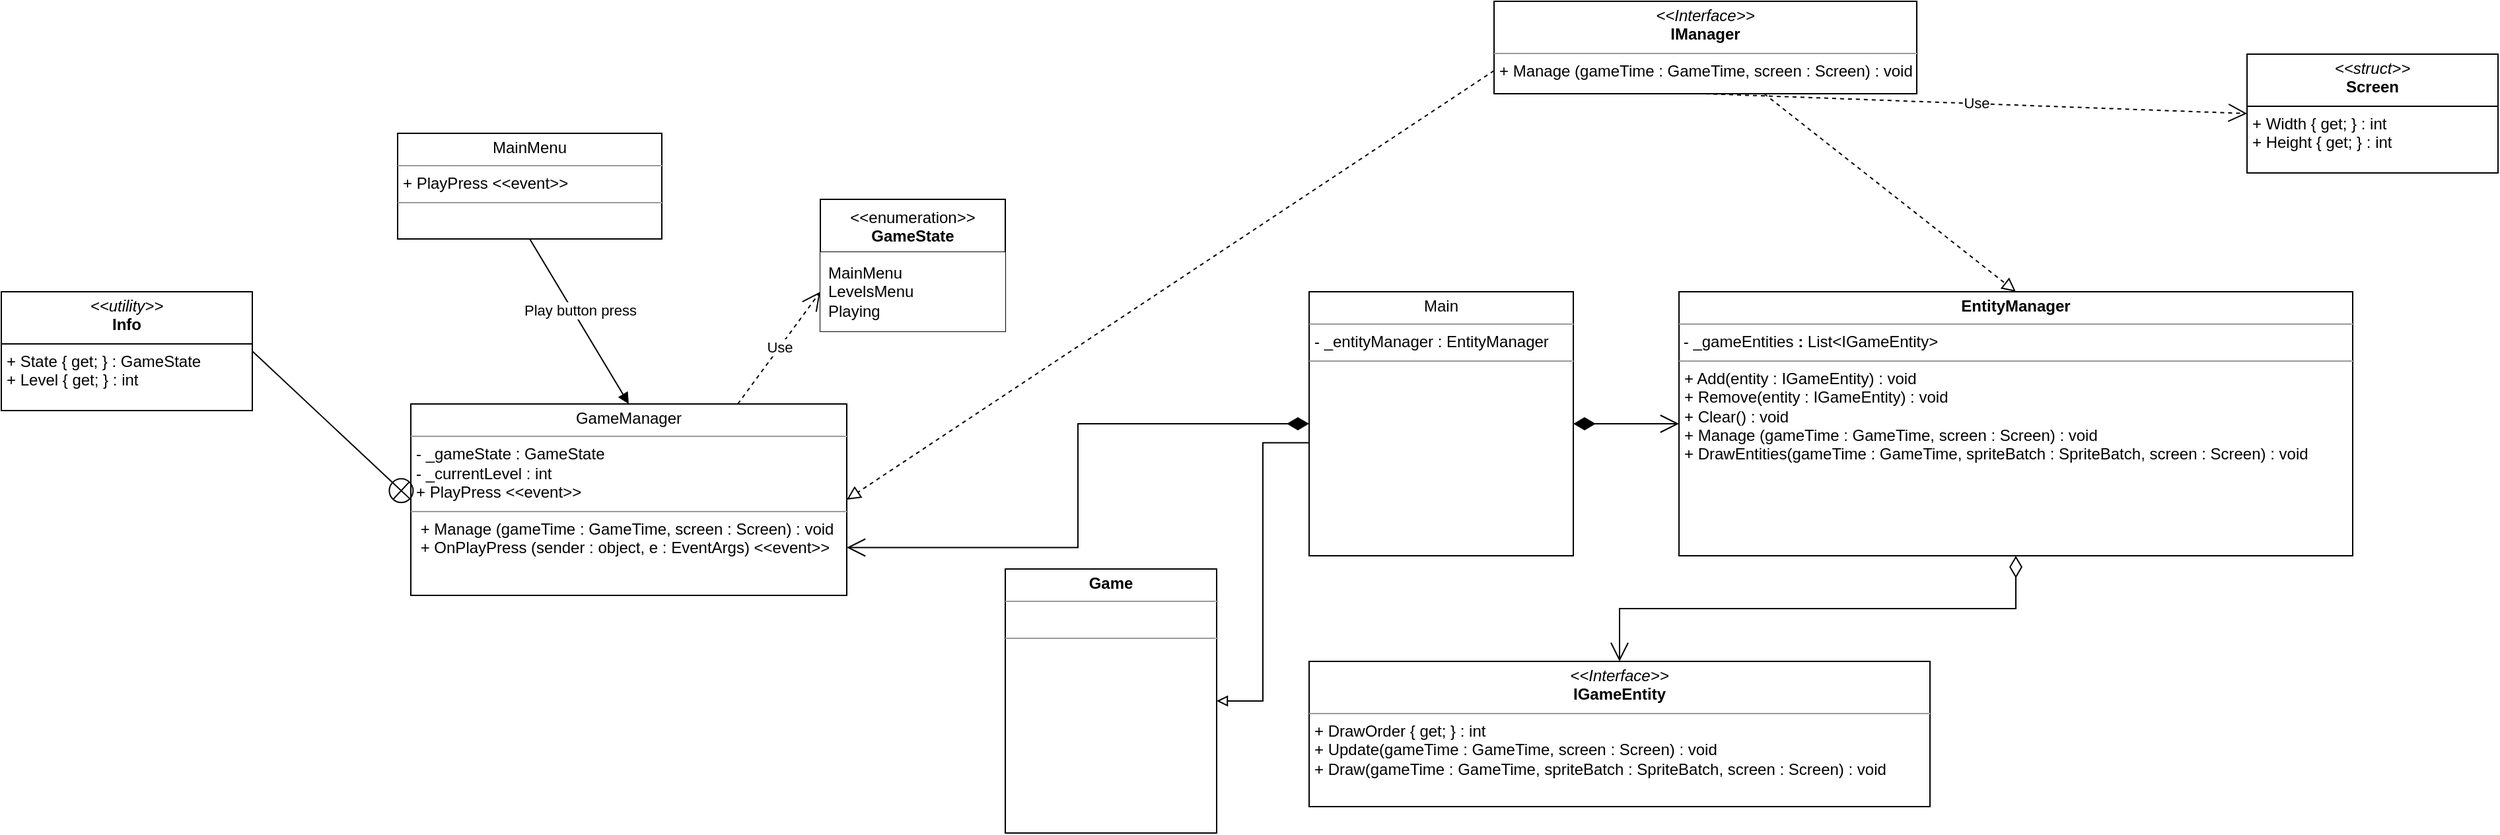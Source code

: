 <mxfile version="24.0.1" type="github">
  <diagram name="Страница — 1" id="EISbMjJNOuyy9u4AKIzm">
    <mxGraphModel dx="2062" dy="666" grid="1" gridSize="10" guides="1" tooltips="1" connect="1" arrows="1" fold="1" page="1" pageScale="1" pageWidth="827" pageHeight="1169" math="0" shadow="0">
      <root>
        <mxCell id="0" />
        <mxCell id="1" parent="0" />
        <mxCell id="WkRKGf30HELfejT5JC6U-2" value="&lt;p style=&quot;margin:0px;margin-top:4px;text-align:center;&quot;&gt;&lt;i&gt;&amp;lt;&amp;lt;Interface&amp;gt;&amp;gt;&lt;/i&gt;&lt;br&gt;&lt;b&gt;IGameEntity&lt;/b&gt;&lt;/p&gt;&lt;hr size=&quot;1&quot;&gt;&lt;p style=&quot;margin:0px;margin-left:4px;&quot;&gt;+ DrawOrder { get; } : int&lt;/p&gt;&lt;p style=&quot;margin:0px;margin-left:4px;&quot;&gt;+ Update(gameTime : GameTime, screen : Screen) : void&lt;/p&gt;&lt;p style=&quot;margin:0px;margin-left:4px;&quot;&gt;+ Draw(gameTime : GameTime, spriteBatch : SpriteBatch, screen : Screen) : void&lt;/p&gt;" style="verticalAlign=top;align=left;overflow=fill;fontSize=12;fontFamily=Helvetica;html=1;whiteSpace=wrap;" parent="1" vertex="1">
          <mxGeometry x="260" y="680" width="470" height="110" as="geometry" />
        </mxCell>
        <mxCell id="WkRKGf30HELfejT5JC6U-4" style="edgeStyle=orthogonalEdgeStyle;rounded=0;orthogonalLoop=1;jettySize=auto;html=1;endArrow=block;endFill=0;entryX=1;entryY=0.5;entryDx=0;entryDy=0;exitX=0.012;exitY=0.572;exitDx=0;exitDy=0;exitPerimeter=0;" parent="1" source="WkRKGf30HELfejT5JC6U-5" target="WkRKGf30HELfejT5JC6U-6" edge="1">
          <mxGeometry relative="1" as="geometry">
            <mxPoint x="20" y="450" as="targetPoint" />
            <Array as="points" />
          </mxGeometry>
        </mxCell>
        <mxCell id="WkRKGf30HELfejT5JC6U-5" value="&lt;p style=&quot;margin:0px;margin-top:4px;text-align:center;&quot;&gt;Main&lt;br&gt;&lt;/p&gt;&lt;hr size=&quot;1&quot;&gt;&lt;p style=&quot;margin:0px;margin-left:4px;&quot;&gt;- _entityManager : EntityManager&lt;/p&gt;&lt;hr size=&quot;1&quot;&gt;&lt;p style=&quot;margin:0px;margin-left:4px;&quot;&gt;&amp;nbsp;&lt;/p&gt;" style="verticalAlign=top;align=left;overflow=fill;fontSize=12;fontFamily=Helvetica;html=1;whiteSpace=wrap;" parent="1" vertex="1">
          <mxGeometry x="260" y="400" width="200" height="200" as="geometry" />
        </mxCell>
        <mxCell id="WkRKGf30HELfejT5JC6U-6" value="&lt;p style=&quot;margin:0px;margin-top:4px;text-align:center;&quot;&gt;&lt;b&gt;Game&lt;/b&gt;&lt;/p&gt;&lt;hr size=&quot;1&quot;&gt;&lt;p style=&quot;margin:0px;margin-left:4px;&quot;&gt;&amp;nbsp;&lt;/p&gt;&lt;hr size=&quot;1&quot;&gt;&lt;p style=&quot;margin:0px;margin-left:4px;&quot;&gt;&amp;nbsp;&lt;/p&gt;" style="verticalAlign=top;align=left;overflow=fill;fontSize=12;fontFamily=Helvetica;html=1;whiteSpace=wrap;" parent="1" vertex="1">
          <mxGeometry x="30" y="610" width="160" height="200" as="geometry" />
        </mxCell>
        <mxCell id="WkRKGf30HELfejT5JC6U-7" value="&lt;p style=&quot;margin:0px;margin-top:4px;text-align:center;&quot;&gt;&lt;b&gt;EntityManager&lt;/b&gt;&lt;/p&gt;&lt;hr size=&quot;1&quot;&gt;&lt;p style=&quot;margin:0px;margin-left:4px;&quot;&gt;&lt;/p&gt;&lt;b style=&quot;border-color: var(--border-color); text-align: center;&quot;&gt;&amp;nbsp;&lt;/b&gt;&lt;span style=&quot;border-color: var(--border-color); text-align: center;&quot;&gt;- &lt;/span&gt;&lt;span style=&quot;border-color: var(--border-color); text-align: center;&quot;&gt;_gameEntities &lt;/span&gt;&lt;b style=&quot;border-color: var(--border-color); text-align: center;&quot;&gt;: &lt;/b&gt;&lt;span style=&quot;border-color: var(--border-color); text-align: center;&quot;&gt;List&amp;lt;IGameEntity&amp;gt;&lt;br&gt;&lt;/span&gt;&lt;hr size=&quot;1&quot;&gt;&lt;p style=&quot;margin:0px;margin-left:4px;&quot;&gt;+ Add(entity : IGameEntity) : void&lt;/p&gt;&lt;p style=&quot;margin:0px;margin-left:4px;&quot;&gt;+ Remove(entity : IGameEntity) : void&lt;/p&gt;&lt;p style=&quot;margin:0px;margin-left:4px;&quot;&gt;+ Clear() : void&lt;/p&gt;&lt;p style=&quot;margin:0px;margin-left:4px;&quot;&gt;+ Manage (gameTime : GameTime, screen : Screen) : void&lt;/p&gt;&lt;p style=&quot;margin:0px;margin-left:4px;&quot;&gt;+ DrawEntities(gameTime : GameTime, spriteBatch : SpriteBatch, screen : Screen) : void&lt;/p&gt;" style="verticalAlign=top;align=left;overflow=fill;fontSize=12;fontFamily=Helvetica;html=1;whiteSpace=wrap;" parent="1" vertex="1">
          <mxGeometry x="540" y="400" width="510" height="200" as="geometry" />
        </mxCell>
        <mxCell id="WkRKGf30HELfejT5JC6U-8" value="" style="endArrow=open;html=1;endSize=12;startArrow=diamondThin;startSize=14;startFill=0;edgeStyle=orthogonalEdgeStyle;align=left;verticalAlign=bottom;rounded=0;exitX=0.5;exitY=1;exitDx=0;exitDy=0;entryX=0.5;entryY=0;entryDx=0;entryDy=0;" parent="1" source="WkRKGf30HELfejT5JC6U-7" target="WkRKGf30HELfejT5JC6U-2" edge="1">
          <mxGeometry x="-0.493" y="20" relative="1" as="geometry">
            <mxPoint x="390" y="640" as="sourcePoint" />
            <mxPoint x="550" y="640" as="targetPoint" />
            <mxPoint as="offset" />
          </mxGeometry>
        </mxCell>
        <mxCell id="WkRKGf30HELfejT5JC6U-9" value="" style="endArrow=open;html=1;endSize=12;startArrow=diamondThin;startSize=14;startFill=1;edgeStyle=orthogonalEdgeStyle;align=left;verticalAlign=bottom;rounded=0;entryX=0;entryY=0.5;entryDx=0;entryDy=0;exitX=1;exitY=0.5;exitDx=0;exitDy=0;" parent="1" source="WkRKGf30HELfejT5JC6U-5" target="WkRKGf30HELfejT5JC6U-7" edge="1">
          <mxGeometry x="-1" y="3" relative="1" as="geometry">
            <mxPoint x="390" y="440" as="sourcePoint" />
            <mxPoint x="550" y="440" as="targetPoint" />
          </mxGeometry>
        </mxCell>
        <mxCell id="alK7boZIeArMXrxe7pY8-1" value="&amp;lt;&amp;lt;enumeration&amp;gt;&amp;gt;&lt;br&gt;&lt;b&gt;GameState&lt;/b&gt;" style="swimlane;fontStyle=0;align=center;verticalAlign=top;childLayout=stackLayout;horizontal=1;startSize=40;horizontalStack=0;resizeParent=1;resizeParentMax=0;resizeLast=0;collapsible=0;marginBottom=0;html=1;whiteSpace=wrap;" parent="1" vertex="1">
          <mxGeometry x="-110" y="330" width="140" height="100" as="geometry" />
        </mxCell>
        <mxCell id="alK7boZIeArMXrxe7pY8-2" value="MainMenu&lt;div&gt;LevelsMenu&lt;/div&gt;&lt;div&gt;Playing&lt;/div&gt;" style="text;html=1;align=left;verticalAlign=middle;spacingLeft=4;spacingRight=4;overflow=hidden;rotatable=0;points=[[0,0.5],[1,0.5]];portConstraint=eastwest;whiteSpace=wrap;fillColor=default;" parent="alK7boZIeArMXrxe7pY8-1" vertex="1">
          <mxGeometry y="40" width="140" height="60" as="geometry" />
        </mxCell>
        <mxCell id="alK7boZIeArMXrxe7pY8-8" value="&lt;p style=&quot;margin:0px;margin-top:4px;text-align:center;&quot;&gt;&lt;i&gt;&amp;lt;&amp;lt;utility&amp;gt;&amp;gt;&lt;/i&gt;&lt;br&gt;&lt;b&gt;Info&lt;/b&gt;&lt;/p&gt;&lt;hr size=&quot;1&quot; style=&quot;border-style:solid;&quot;&gt;&lt;p style=&quot;margin:0px;margin-left:4px;&quot;&gt;+ State { get; } : GameState&lt;br&gt;+ Level { get; } : int&lt;/p&gt;&lt;p style=&quot;margin:0px;margin-left:4px;&quot;&gt;&lt;br&gt;&lt;/p&gt;" style="verticalAlign=top;align=left;overflow=fill;html=1;whiteSpace=wrap;" parent="1" vertex="1">
          <mxGeometry x="-730" y="400" width="190" height="90" as="geometry" />
        </mxCell>
        <mxCell id="alK7boZIeArMXrxe7pY8-9" value="&lt;p style=&quot;margin:0px;margin-top:4px;text-align:center;&quot;&gt;GameManager&lt;/p&gt;&lt;hr size=&quot;1&quot;&gt;&lt;p style=&quot;margin:0px;margin-left:4px;&quot;&gt;- _gameState : GameState&lt;/p&gt;&lt;p style=&quot;margin:0px;margin-left:4px;&quot;&gt;- _currentLevel : int&lt;/p&gt;&lt;p style=&quot;margin:0px;margin-left:4px;&quot;&gt;+ PlayPress &amp;lt;&amp;lt;event&amp;gt;&amp;gt;&lt;/p&gt;&lt;hr size=&quot;1&quot;&gt;&lt;p style=&quot;margin:0px;margin-left:4px;&quot;&gt;&amp;nbsp;+ Manage (gameTime : GameTime, screen : Screen) : void&lt;/p&gt;&lt;p style=&quot;margin:0px;margin-left:4px;&quot;&gt;&amp;nbsp;+ OnPlayPress (sender : object, e : EventArgs) &amp;lt;&amp;lt;event&amp;gt;&amp;gt;&lt;/p&gt;" style="verticalAlign=top;align=left;overflow=fill;fontSize=12;fontFamily=Helvetica;html=1;whiteSpace=wrap;" parent="1" vertex="1">
          <mxGeometry x="-420" y="485" width="330" height="145" as="geometry" />
        </mxCell>
        <mxCell id="alK7boZIeArMXrxe7pY8-10" value="" style="endArrow=circlePlus;startArrow=none;endFill=0;startFill=0;endSize=8;html=1;labelBackgroundColor=none;rounded=0;exitX=1;exitY=0.5;exitDx=0;exitDy=0;entryX=0;entryY=0.5;entryDx=0;entryDy=0;" parent="1" source="alK7boZIeArMXrxe7pY8-8" target="alK7boZIeArMXrxe7pY8-9" edge="1">
          <mxGeometry width="160" relative="1" as="geometry">
            <mxPoint x="30" y="290" as="sourcePoint" />
            <mxPoint x="-150" y="303.091" as="targetPoint" />
          </mxGeometry>
        </mxCell>
        <mxCell id="alK7boZIeArMXrxe7pY8-11" value="" style="endArrow=open;html=1;endSize=12;startArrow=diamondThin;startSize=14;startFill=1;edgeStyle=orthogonalEdgeStyle;align=left;verticalAlign=bottom;rounded=0;entryX=1;entryY=0.75;entryDx=0;entryDy=0;exitX=0;exitY=0.5;exitDx=0;exitDy=0;" parent="1" source="WkRKGf30HELfejT5JC6U-5" target="alK7boZIeArMXrxe7pY8-9" edge="1">
          <mxGeometry x="-0.931" y="-10" relative="1" as="geometry">
            <mxPoint x="230.0" y="430" as="sourcePoint" />
            <mxPoint x="-90" y="515" as="targetPoint" />
            <mxPoint as="offset" />
          </mxGeometry>
        </mxCell>
        <mxCell id="alK7boZIeArMXrxe7pY8-12" value="&lt;p style=&quot;margin:0px;margin-top:4px;text-align:center;&quot;&gt;&lt;i&gt;&amp;lt;&amp;lt;Interface&amp;gt;&amp;gt;&lt;/i&gt;&lt;br&gt;&lt;b&gt;IManager&lt;/b&gt;&lt;/p&gt;&lt;hr size=&quot;1&quot;&gt;&lt;p style=&quot;margin:0px;margin-left:4px;&quot;&gt;+ Manage (gameTime : GameTime, screen : Screen) : void&lt;/p&gt;" style="verticalAlign=top;align=left;overflow=fill;fontSize=12;fontFamily=Helvetica;html=1;whiteSpace=wrap;" parent="1" vertex="1">
          <mxGeometry x="400" y="180" width="320" height="70" as="geometry" />
        </mxCell>
        <mxCell id="alK7boZIeArMXrxe7pY8-13" value="" style="endArrow=block;startArrow=none;endFill=0;startFill=0;endSize=8;html=1;verticalAlign=bottom;dashed=1;labelBackgroundColor=none;rounded=0;entryX=0.5;entryY=0;entryDx=0;entryDy=0;" parent="1" source="alK7boZIeArMXrxe7pY8-12" target="WkRKGf30HELfejT5JC6U-7" edge="1">
          <mxGeometry width="160" relative="1" as="geometry">
            <mxPoint x="640" y="350" as="sourcePoint" />
            <mxPoint x="800" y="350" as="targetPoint" />
          </mxGeometry>
        </mxCell>
        <mxCell id="alK7boZIeArMXrxe7pY8-14" value="" style="endArrow=block;startArrow=none;endFill=0;startFill=0;endSize=8;html=1;verticalAlign=bottom;dashed=1;labelBackgroundColor=none;rounded=0;entryX=1;entryY=0.5;entryDx=0;entryDy=0;exitX=0;exitY=0.75;exitDx=0;exitDy=0;" parent="1" source="alK7boZIeArMXrxe7pY8-12" target="alK7boZIeArMXrxe7pY8-9" edge="1">
          <mxGeometry width="160" relative="1" as="geometry">
            <mxPoint x="628" y="130" as="sourcePoint" />
            <mxPoint x="580" y="390" as="targetPoint" />
          </mxGeometry>
        </mxCell>
        <mxCell id="alK7boZIeArMXrxe7pY8-15" value="&lt;p style=&quot;margin:0px;margin-top:4px;text-align:center;&quot;&gt;&lt;i&gt;&amp;lt;&amp;lt;struct&amp;gt;&amp;gt;&lt;/i&gt;&lt;br&gt;&lt;b&gt;Screen&lt;/b&gt;&lt;/p&gt;&lt;hr size=&quot;1&quot; style=&quot;border-style:solid;&quot;&gt;&lt;p style=&quot;margin:0px;margin-left:4px;&quot;&gt;+ Width { get; } : int&lt;br&gt;+ Height { get; } : int&lt;/p&gt;" style="verticalAlign=top;align=left;overflow=fill;html=1;whiteSpace=wrap;" parent="1" vertex="1">
          <mxGeometry x="970" y="220" width="190" height="90" as="geometry" />
        </mxCell>
        <mxCell id="alK7boZIeArMXrxe7pY8-16" value="Use" style="endArrow=open;endSize=12;dashed=1;html=1;rounded=0;exitX=0.5;exitY=1;exitDx=0;exitDy=0;entryX=0;entryY=0.5;entryDx=0;entryDy=0;" parent="1" source="alK7boZIeArMXrxe7pY8-12" target="alK7boZIeArMXrxe7pY8-15" edge="1">
          <mxGeometry width="160" relative="1" as="geometry">
            <mxPoint x="890" y="200" as="sourcePoint" />
            <mxPoint x="890" y="360" as="targetPoint" />
          </mxGeometry>
        </mxCell>
        <mxCell id="alK7boZIeArMXrxe7pY8-17" value="Use" style="endArrow=open;endSize=12;dashed=1;html=1;rounded=0;entryX=0;entryY=0.5;entryDx=0;entryDy=0;exitX=0.75;exitY=0;exitDx=0;exitDy=0;" parent="1" source="alK7boZIeArMXrxe7pY8-9" target="alK7boZIeArMXrxe7pY8-2" edge="1">
          <mxGeometry width="160" relative="1" as="geometry">
            <mxPoint x="-190" y="480" as="sourcePoint" />
            <mxPoint x="290" y="80" as="targetPoint" />
          </mxGeometry>
        </mxCell>
        <mxCell id="ZP6mm3-u2QLUrYT2lpOo-1" value="&lt;p style=&quot;margin:0px;margin-top:4px;text-align:center;&quot;&gt;MainMenu&lt;br&gt;&lt;/p&gt;&lt;hr size=&quot;1&quot;&gt;&lt;p style=&quot;margin:0px;margin-left:4px;&quot;&gt;+&amp;nbsp;PlayPress &amp;lt;&amp;lt;event&amp;gt;&amp;gt;&lt;/p&gt;&lt;hr size=&quot;1&quot;&gt;&lt;p style=&quot;margin:0px;margin-left:4px;&quot;&gt;&amp;nbsp;&lt;/p&gt;" style="verticalAlign=top;align=left;overflow=fill;fontSize=12;fontFamily=Helvetica;html=1;whiteSpace=wrap;" parent="1" vertex="1">
          <mxGeometry x="-430" y="280" width="200" height="80" as="geometry" />
        </mxCell>
        <mxCell id="ZP6mm3-u2QLUrYT2lpOo-3" value="Play button press" style="html=1;verticalAlign=bottom;endArrow=block;curved=0;rounded=0;exitX=0.5;exitY=1;exitDx=0;exitDy=0;entryX=0.5;entryY=0;entryDx=0;entryDy=0;" parent="1" source="ZP6mm3-u2QLUrYT2lpOo-1" target="alK7boZIeArMXrxe7pY8-9" edge="1">
          <mxGeometry width="80" relative="1" as="geometry">
            <mxPoint x="-370" y="379.52" as="sourcePoint" />
            <mxPoint x="-290" y="379.52" as="targetPoint" />
          </mxGeometry>
        </mxCell>
      </root>
    </mxGraphModel>
  </diagram>
</mxfile>
